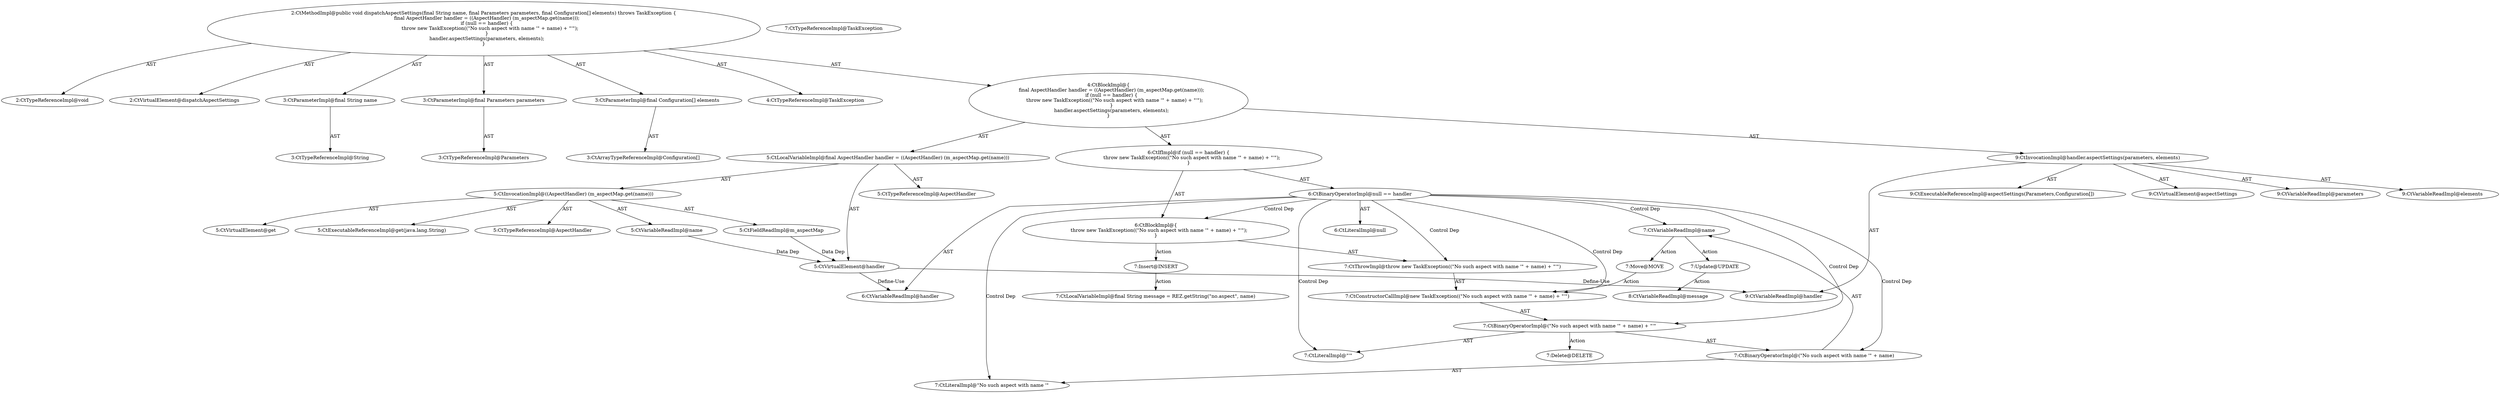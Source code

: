 digraph "dispatchAspectSettings#?,String,Parameters,Configuration[]" {
0 [label="2:CtTypeReferenceImpl@void" shape=ellipse]
1 [label="2:CtVirtualElement@dispatchAspectSettings" shape=ellipse]
2 [label="3:CtParameterImpl@final String name" shape=ellipse]
3 [label="3:CtTypeReferenceImpl@String" shape=ellipse]
4 [label="3:CtParameterImpl@final Parameters parameters" shape=ellipse]
5 [label="3:CtTypeReferenceImpl@Parameters" shape=ellipse]
6 [label="3:CtParameterImpl@final Configuration[] elements" shape=ellipse]
7 [label="3:CtArrayTypeReferenceImpl@Configuration[]" shape=ellipse]
8 [label="4:CtTypeReferenceImpl@TaskException" shape=ellipse]
9 [label="5:CtTypeReferenceImpl@AspectHandler" shape=ellipse]
10 [label="5:CtExecutableReferenceImpl@get(java.lang.String)" shape=ellipse]
11 [label="5:CtVirtualElement@get" shape=ellipse]
12 [label="5:CtFieldReadImpl@m_aspectMap" shape=ellipse]
13 [label="5:CtVariableReadImpl@name" shape=ellipse]
14 [label="5:CtInvocationImpl@((AspectHandler) (m_aspectMap.get(name)))" shape=ellipse]
15 [label="5:CtTypeReferenceImpl@AspectHandler" shape=ellipse]
16 [label="5:CtVirtualElement@handler" shape=ellipse]
17 [label="5:CtLocalVariableImpl@final AspectHandler handler = ((AspectHandler) (m_aspectMap.get(name)))" shape=ellipse]
18 [label="6:CtLiteralImpl@null" shape=ellipse]
19 [label="6:CtVariableReadImpl@handler" shape=ellipse]
20 [label="6:CtBinaryOperatorImpl@null == handler" shape=ellipse]
21 [label="7:CtTypeReferenceImpl@TaskException" shape=ellipse]
22 [label="7:CtLiteralImpl@\"No such aspect with name '\"" shape=ellipse]
23 [label="7:CtVariableReadImpl@name" shape=ellipse]
24 [label="7:CtBinaryOperatorImpl@(\"No such aspect with name '\" + name)" shape=ellipse]
25 [label="7:CtLiteralImpl@\"'\"" shape=ellipse]
26 [label="7:CtBinaryOperatorImpl@(\"No such aspect with name '\" + name) + \"'\"" shape=ellipse]
27 [label="7:CtConstructorCallImpl@new TaskException((\"No such aspect with name '\" + name) + \"'\")" shape=ellipse]
28 [label="7:CtThrowImpl@throw new TaskException((\"No such aspect with name '\" + name) + \"'\")" shape=ellipse]
29 [label="6:CtBlockImpl@\{
    throw new TaskException((\"No such aspect with name '\" + name) + \"'\");
\}" shape=ellipse]
30 [label="6:CtIfImpl@if (null == handler) \{
    throw new TaskException((\"No such aspect with name '\" + name) + \"'\");
\}" shape=ellipse]
31 [label="9:CtExecutableReferenceImpl@aspectSettings(Parameters,Configuration[])" shape=ellipse]
32 [label="9:CtVirtualElement@aspectSettings" shape=ellipse]
33 [label="9:CtVariableReadImpl@handler" shape=ellipse]
34 [label="9:CtVariableReadImpl@parameters" shape=ellipse]
35 [label="9:CtVariableReadImpl@elements" shape=ellipse]
36 [label="9:CtInvocationImpl@handler.aspectSettings(parameters, elements)" shape=ellipse]
37 [label="4:CtBlockImpl@\{
    final AspectHandler handler = ((AspectHandler) (m_aspectMap.get(name)));
    if (null == handler) \{
        throw new TaskException((\"No such aspect with name '\" + name) + \"'\");
    \}
    handler.aspectSettings(parameters, elements);
\}" shape=ellipse]
38 [label="2:CtMethodImpl@public void dispatchAspectSettings(final String name, final Parameters parameters, final Configuration[] elements) throws TaskException \{
    final AspectHandler handler = ((AspectHandler) (m_aspectMap.get(name)));
    if (null == handler) \{
        throw new TaskException((\"No such aspect with name '\" + name) + \"'\");
    \}
    handler.aspectSettings(parameters, elements);
\}" shape=ellipse]
39 [label="7:Update@UPDATE" shape=ellipse]
40 [label="8:CtVariableReadImpl@message" shape=ellipse]
41 [label="7:Delete@DELETE" shape=ellipse]
42 [label="7:Insert@INSERT" shape=ellipse]
43 [label="7:CtLocalVariableImpl@final String message = REZ.getString(\"no.aspect\", name)" shape=ellipse]
44 [label="7:Move@MOVE" shape=ellipse]
2 -> 3 [label="AST"];
4 -> 5 [label="AST"];
6 -> 7 [label="AST"];
12 -> 16 [label="Data Dep"];
13 -> 16 [label="Data Dep"];
14 -> 11 [label="AST"];
14 -> 15 [label="AST"];
14 -> 12 [label="AST"];
14 -> 10 [label="AST"];
14 -> 13 [label="AST"];
16 -> 19 [label="Define-Use"];
16 -> 33 [label="Define-Use"];
17 -> 16 [label="AST"];
17 -> 9 [label="AST"];
17 -> 14 [label="AST"];
20 -> 18 [label="AST"];
20 -> 19 [label="AST"];
20 -> 29 [label="Control Dep"];
20 -> 28 [label="Control Dep"];
20 -> 27 [label="Control Dep"];
20 -> 26 [label="Control Dep"];
20 -> 24 [label="Control Dep"];
20 -> 22 [label="Control Dep"];
20 -> 23 [label="Control Dep"];
20 -> 25 [label="Control Dep"];
23 -> 39 [label="Action"];
23 -> 44 [label="Action"];
24 -> 22 [label="AST"];
24 -> 23 [label="AST"];
26 -> 24 [label="AST"];
26 -> 25 [label="AST"];
26 -> 41 [label="Action"];
27 -> 26 [label="AST"];
28 -> 27 [label="AST"];
29 -> 28 [label="AST"];
29 -> 42 [label="Action"];
30 -> 20 [label="AST"];
30 -> 29 [label="AST"];
36 -> 32 [label="AST"];
36 -> 33 [label="AST"];
36 -> 31 [label="AST"];
36 -> 34 [label="AST"];
36 -> 35 [label="AST"];
37 -> 17 [label="AST"];
37 -> 30 [label="AST"];
37 -> 36 [label="AST"];
38 -> 1 [label="AST"];
38 -> 0 [label="AST"];
38 -> 2 [label="AST"];
38 -> 4 [label="AST"];
38 -> 6 [label="AST"];
38 -> 8 [label="AST"];
38 -> 37 [label="AST"];
39 -> 40 [label="Action"];
42 -> 43 [label="Action"];
44 -> 27 [label="Action"];
}